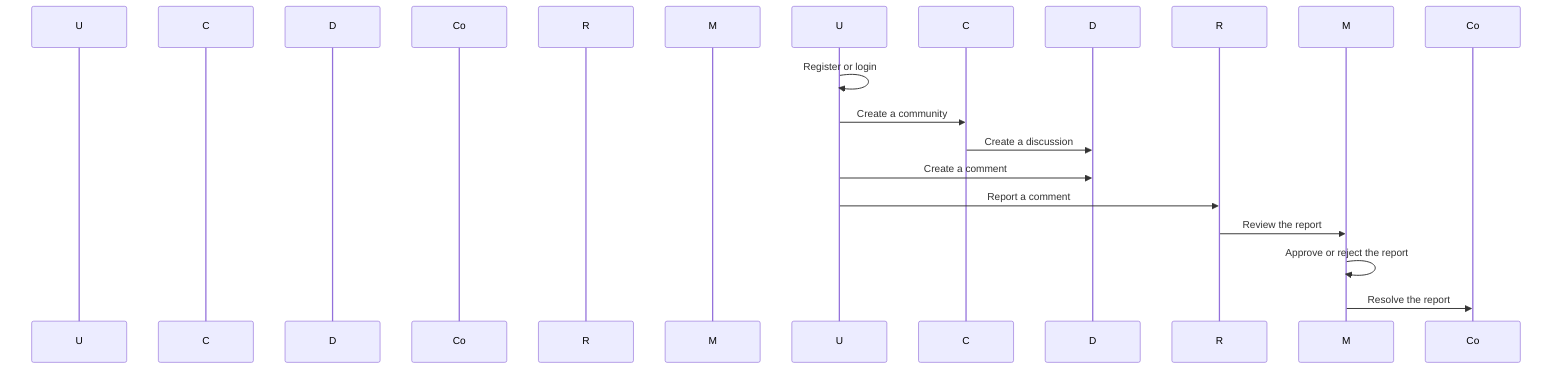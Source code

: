 sequenceDiagram
    participant User as U
    participant Community as C
    participant Discussion as D
    participant Comment as Co
    participant Report as R
    participant Moderation as M
    U->>U: Register or login
    U->>C: Create a community
    C->>D: Create a discussion
    U->>D: Create a comment
    U->>R: Report a comment
    R->>M: Review the report
    M->>M: Approve or reject the report
    M->>Co: Resolve the report